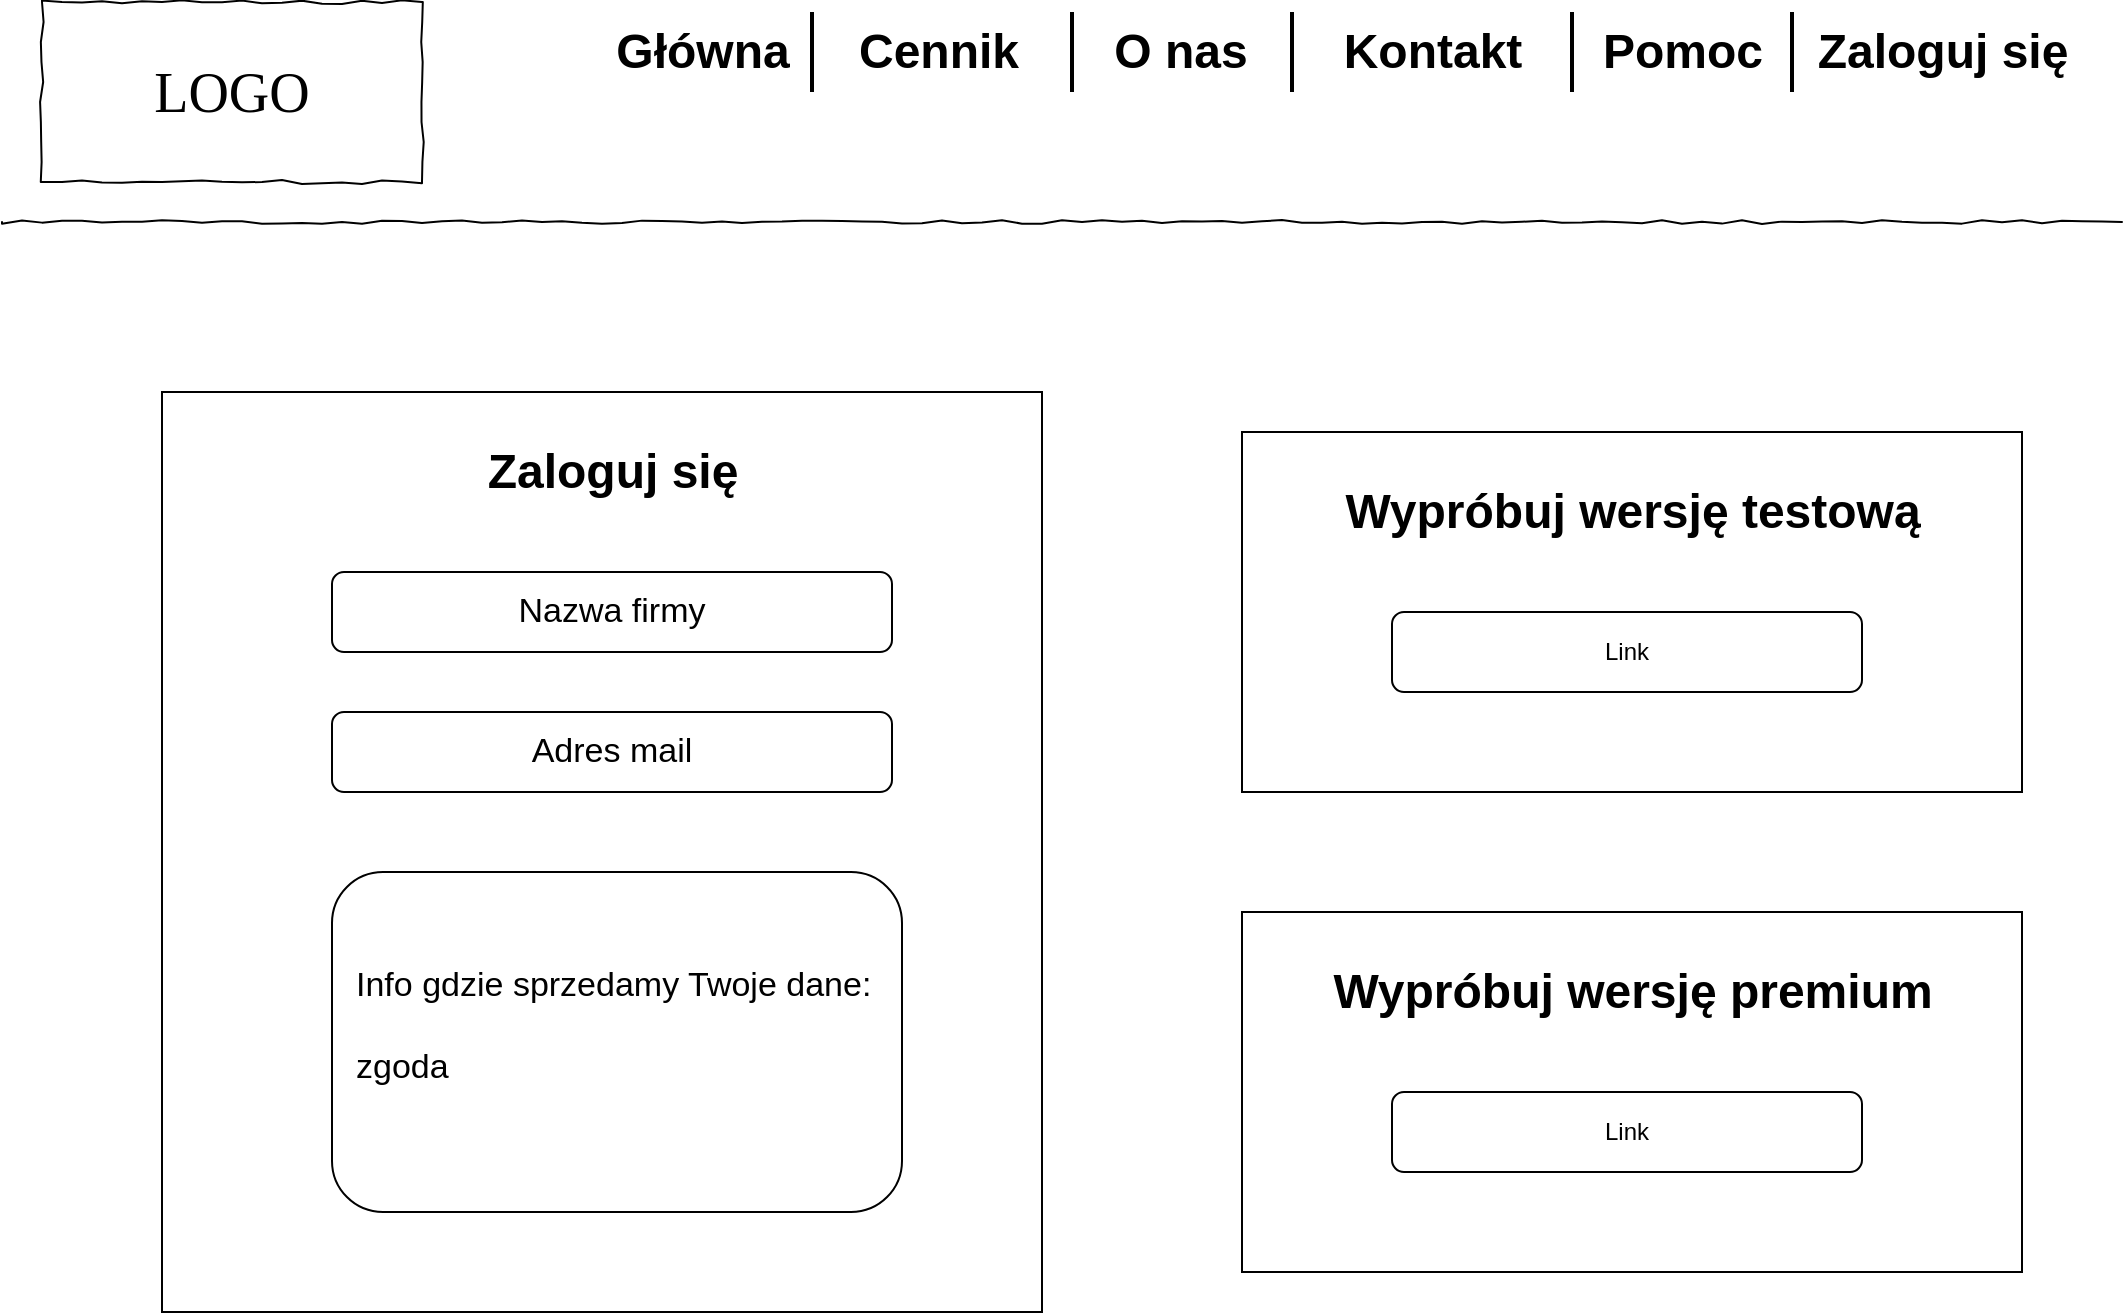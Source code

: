 <mxfile version="12.3.2" type="google" pages="1"><diagram name="Page-1" id="03018318-947c-dd8e-b7a3-06fadd420f32"><mxGraphModel dx="1280" dy="705" grid="1" gridSize="10" guides="1" tooltips="1" connect="1" arrows="1" fold="1" page="1" pageScale="1" pageWidth="1100" pageHeight="850" background="#ffffff" math="0" shadow="0"><root><mxCell id="0"/><mxCell id="1" parent="0"/><mxCell id="1CBSGeWnpQQFo6E6OoI0-1" value="LOGO" style="whiteSpace=wrap;html=1;rounded=0;shadow=0;labelBackgroundColor=none;strokeWidth=1;fontFamily=Verdana;fontSize=28;align=center;comic=1;" vertex="1" parent="1"><mxGeometry x="40" y="35" width="190" height="90" as="geometry"/></mxCell><mxCell id="1CBSGeWnpQQFo6E6OoI0-2" value="" style="line;strokeWidth=1;html=1;rounded=0;shadow=0;labelBackgroundColor=none;fillColor=none;fontFamily=Verdana;fontSize=14;fontColor=#000000;align=center;comic=1;" vertex="1" parent="1"><mxGeometry x="20" y="140" width="1060" height="10" as="geometry"/></mxCell><mxCell id="1CBSGeWnpQQFo6E6OoI0-4" value="O nas" style="text;strokeColor=none;fillColor=none;html=1;fontSize=24;fontStyle=1;verticalAlign=middle;align=center;" vertex="1" parent="1"><mxGeometry x="559" y="40" width="100" height="40" as="geometry"/></mxCell><mxCell id="1CBSGeWnpQQFo6E6OoI0-5" value="Kontakt" style="text;strokeColor=none;fillColor=none;html=1;fontSize=24;fontStyle=1;verticalAlign=middle;align=center;" vertex="1" parent="1"><mxGeometry x="685" y="40" width="100" height="40" as="geometry"/></mxCell><mxCell id="1CBSGeWnpQQFo6E6OoI0-6" value="Pomoc" style="text;strokeColor=none;fillColor=none;html=1;fontSize=24;fontStyle=1;verticalAlign=middle;align=center;" vertex="1" parent="1"><mxGeometry x="810" y="40" width="100" height="40" as="geometry"/></mxCell><mxCell id="1CBSGeWnpQQFo6E6OoI0-7" value="Zaloguj się" style="text;strokeColor=none;fillColor=none;html=1;fontSize=24;fontStyle=1;verticalAlign=middle;align=center;" vertex="1" parent="1"><mxGeometry x="940" y="40" width="100" height="40" as="geometry"/></mxCell><mxCell id="1CBSGeWnpQQFo6E6OoI0-8" value="" style="line;strokeWidth=2;direction=south;html=1;" vertex="1" parent="1"><mxGeometry x="660" y="40" width="10" height="40" as="geometry"/></mxCell><mxCell id="1CBSGeWnpQQFo6E6OoI0-9" value="" style="line;strokeWidth=2;direction=south;html=1;" vertex="1" parent="1"><mxGeometry x="800" y="40" width="10" height="40" as="geometry"/></mxCell><mxCell id="1CBSGeWnpQQFo6E6OoI0-10" value="" style="line;strokeWidth=2;direction=south;html=1;" vertex="1" parent="1"><mxGeometry x="910" y="40" width="10" height="40" as="geometry"/></mxCell><mxCell id="1CBSGeWnpQQFo6E6OoI0-11" value="" style="line;strokeWidth=2;direction=south;html=1;" vertex="1" parent="1"><mxGeometry x="550" y="40" width="10" height="40" as="geometry"/></mxCell><mxCell id="1CBSGeWnpQQFo6E6OoI0-12" value="Cennik" style="text;strokeColor=none;fillColor=none;html=1;fontSize=24;fontStyle=1;verticalAlign=middle;align=center;" vertex="1" parent="1"><mxGeometry x="437.5" y="40" width="100" height="40" as="geometry"/></mxCell><mxCell id="1CBSGeWnpQQFo6E6OoI0-13" value="" style="line;strokeWidth=2;direction=south;html=1;" vertex="1" parent="1"><mxGeometry x="280" y="40" width="290" height="40" as="geometry"/></mxCell><mxCell id="1CBSGeWnpQQFo6E6OoI0-14" value="Główna" style="text;strokeColor=none;fillColor=none;html=1;fontSize=24;fontStyle=1;verticalAlign=middle;align=center;" vertex="1" parent="1"><mxGeometry x="320" y="40" width="100" height="40" as="geometry"/></mxCell><mxCell id="1CBSGeWnpQQFo6E6OoI0-17" value="&lt;span style=&quot;color: rgba(0 , 0 , 0 , 0) ; font-family: monospace ; font-size: 0px&quot;&gt;%3CmxGraphModel%3E%3Croot%3E%3CmxCell%20id%3D%220%22%2F%3E%3CmxCell%20id%3D%221%22%20parent%3D%220%22%2F%3E%3CmxCell%20id%3D%222%22%20value%3D%22Nazwa%20firmy%22%20style%3D%22rounded%3D1%3BwhiteSpace%3Dwrap%3Bhtml%3D1%3B%22%20vertex%3D%221%22%20parent%3D%221%22%3E%3CmxGeometry%20x%3D%22240%22%20y%3D%22330%22%20width%3D%22280%22%20height%3D%2240%22%20as%3D%22geometry%22%2F%3E%3C%2FmxCell%3E%3C%2Froot%3E%3C%2FmxGraphModel%3E&lt;/span&gt;" style="rounded=0;whiteSpace=wrap;html=1;" vertex="1" parent="1"><mxGeometry x="100" y="230" width="440" height="460" as="geometry"/></mxCell><mxCell id="1CBSGeWnpQQFo6E6OoI0-18" value="Zaloguj się" style="text;strokeColor=none;fillColor=none;html=1;fontSize=24;fontStyle=1;verticalAlign=middle;align=center;" vertex="1" parent="1"><mxGeometry x="275" y="250" width="100" height="40" as="geometry"/></mxCell><mxCell id="1CBSGeWnpQQFo6E6OoI0-22" value="&lt;font style=&quot;font-size: 17px&quot;&gt;Nazwa firmy&lt;/font&gt;" style="rounded=1;whiteSpace=wrap;html=1;" vertex="1" parent="1"><mxGeometry x="185" y="320" width="280" height="40" as="geometry"/></mxCell><mxCell id="1CBSGeWnpQQFo6E6OoI0-23" value="&lt;font style=&quot;font-size: 17px&quot;&gt;Adres mail&lt;/font&gt;" style="rounded=1;whiteSpace=wrap;html=1;" vertex="1" parent="1"><mxGeometry x="185" y="390" width="280" height="40" as="geometry"/></mxCell><mxCell id="1CBSGeWnpQQFo6E6OoI0-25" value="" style="rounded=1;whiteSpace=wrap;html=1;" vertex="1" parent="1"><mxGeometry x="185" y="470" width="285" height="170" as="geometry"/></mxCell><mxCell id="1CBSGeWnpQQFo6E6OoI0-26" value="&lt;font style=&quot;font-size: 17px&quot;&gt;Info gdzie sprzedamy Twoje dane:&lt;br&gt;&lt;br&gt;zgoda&lt;/font&gt;" style="text;html=1;" vertex="1" parent="1"><mxGeometry x="195" y="510" width="80" height="30" as="geometry"/></mxCell><mxCell id="1CBSGeWnpQQFo6E6OoI0-28" value="" style="rounded=0;whiteSpace=wrap;html=1;" vertex="1" parent="1"><mxGeometry x="640" y="250" width="390" height="180" as="geometry"/></mxCell><mxCell id="1CBSGeWnpQQFo6E6OoI0-29" value="Wypróbuj wersję testową" style="text;strokeColor=none;fillColor=none;html=1;fontSize=24;fontStyle=1;verticalAlign=middle;align=center;" vertex="1" parent="1"><mxGeometry x="785" y="270" width="100" height="40" as="geometry"/></mxCell><mxCell id="1CBSGeWnpQQFo6E6OoI0-30" value="Link" style="rounded=1;whiteSpace=wrap;html=1;" vertex="1" parent="1"><mxGeometry x="715" y="340" width="235" height="40" as="geometry"/></mxCell><mxCell id="1CBSGeWnpQQFo6E6OoI0-31" value="" style="rounded=0;whiteSpace=wrap;html=1;" vertex="1" parent="1"><mxGeometry x="640" y="490" width="390" height="180" as="geometry"/></mxCell><mxCell id="1CBSGeWnpQQFo6E6OoI0-32" value="Wypróbuj wersję premium" style="text;strokeColor=none;fillColor=none;html=1;fontSize=24;fontStyle=1;verticalAlign=middle;align=center;" vertex="1" parent="1"><mxGeometry x="785" y="510" width="100" height="40" as="geometry"/></mxCell><mxCell id="1CBSGeWnpQQFo6E6OoI0-33" value="Link" style="rounded=1;whiteSpace=wrap;html=1;" vertex="1" parent="1"><mxGeometry x="715" y="580" width="235" height="40" as="geometry"/></mxCell></root></mxGraphModel></diagram></mxfile>